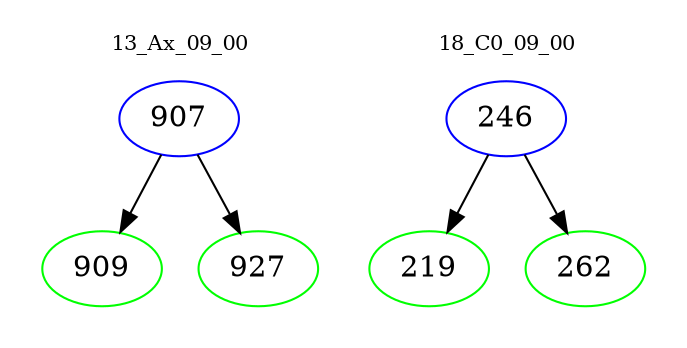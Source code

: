 digraph{
subgraph cluster_0 {
color = white
label = "13_Ax_09_00";
fontsize=10;
T0_907 [label="907", color="blue"]
T0_907 -> T0_909 [color="black"]
T0_909 [label="909", color="green"]
T0_907 -> T0_927 [color="black"]
T0_927 [label="927", color="green"]
}
subgraph cluster_1 {
color = white
label = "18_C0_09_00";
fontsize=10;
T1_246 [label="246", color="blue"]
T1_246 -> T1_219 [color="black"]
T1_219 [label="219", color="green"]
T1_246 -> T1_262 [color="black"]
T1_262 [label="262", color="green"]
}
}

